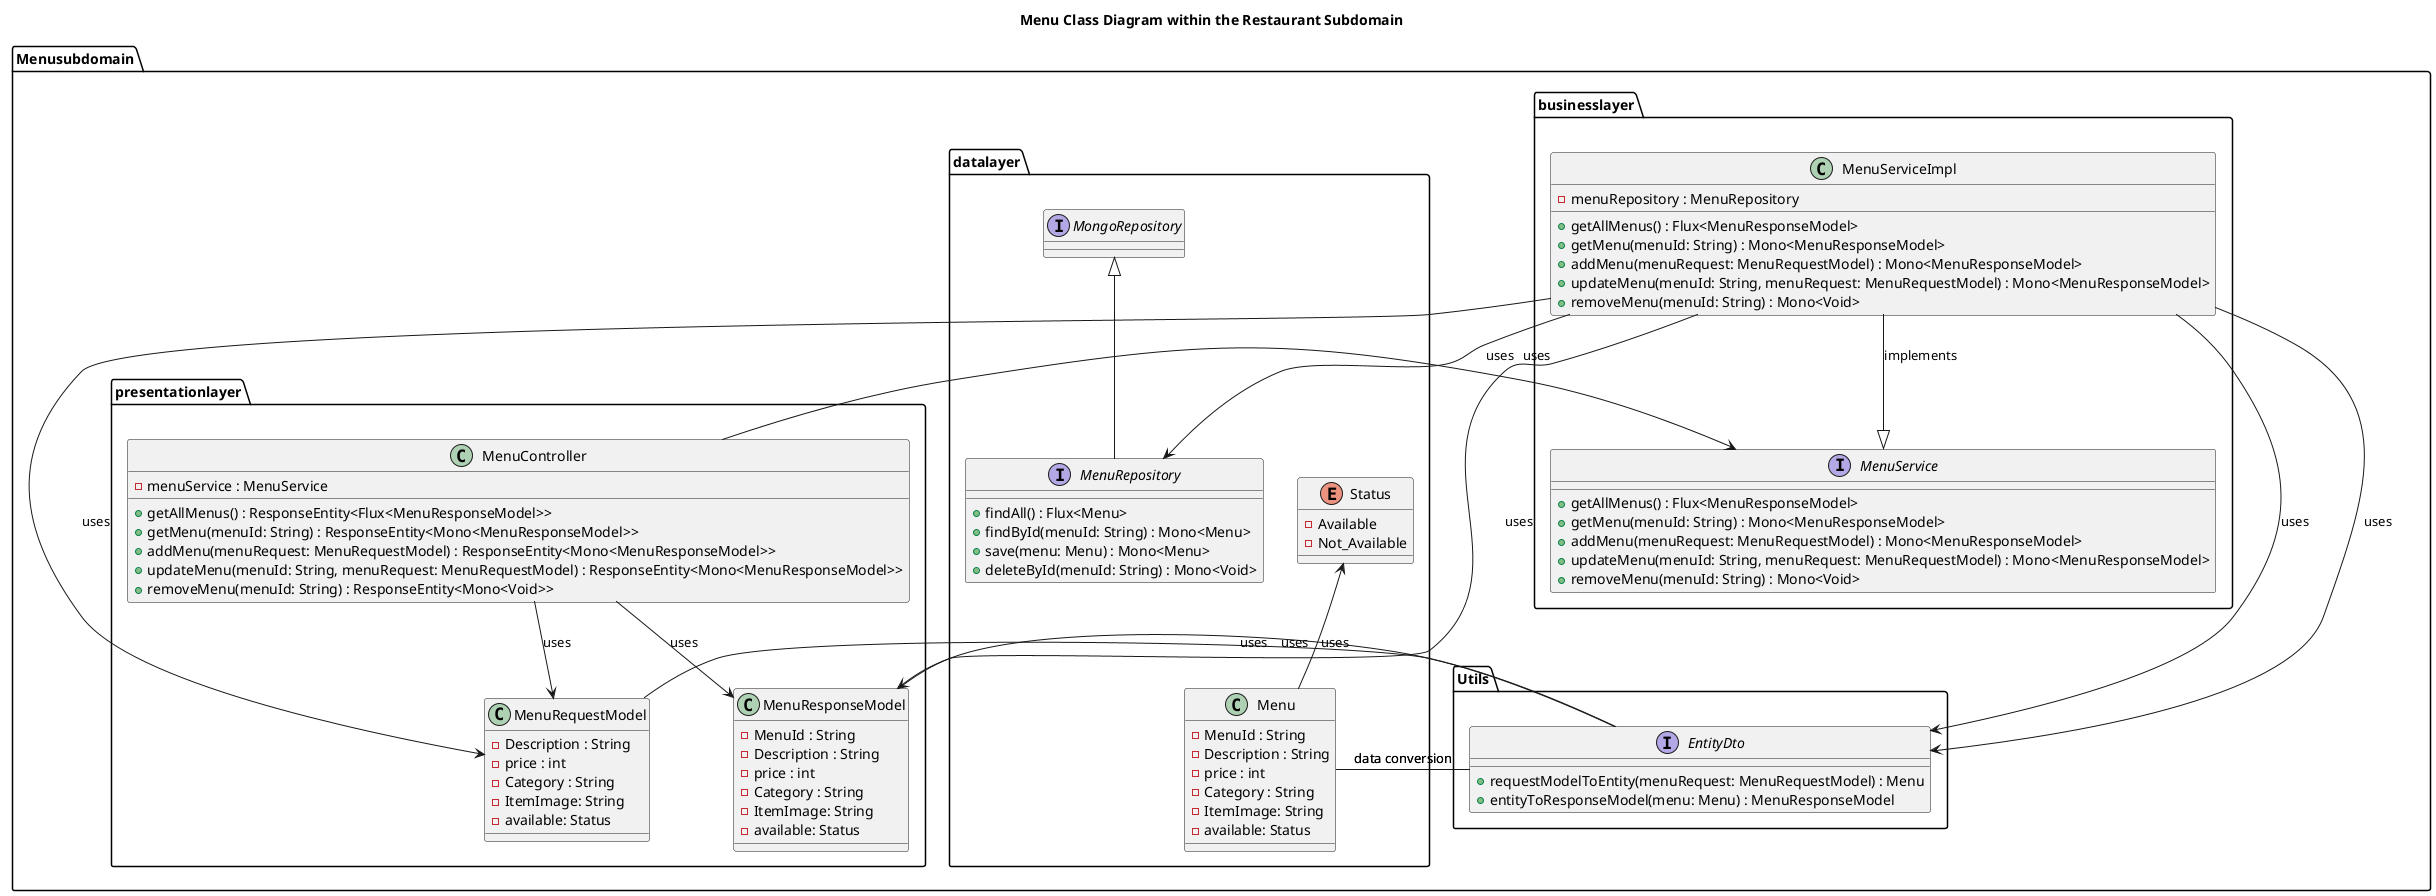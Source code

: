 @startuml
title Menu Class Diagram within the Restaurant Subdomain

package "Menusubdomain" {

    package "businesslayer" {
        interface MenuService {
            + getAllMenus() : Flux<MenuResponseModel>
            + getMenu(menuId: String) : Mono<MenuResponseModel>
            + addMenu(menuRequest: MenuRequestModel) : Mono<MenuResponseModel>
            + updateMenu(menuId: String, menuRequest: MenuRequestModel) : Mono<MenuResponseModel>
            + removeMenu(menuId: String) : Mono<Void>
        }

        class MenuServiceImpl {
            - menuRepository : MenuRepository
            + getAllMenus() : Flux<MenuResponseModel>
            + getMenu(menuId: String) : Mono<MenuResponseModel>
            + addMenu(menuRequest: MenuRequestModel) : Mono<MenuResponseModel>
            + updateMenu(menuId: String, menuRequest: MenuRequestModel) : Mono<MenuResponseModel>
            + removeMenu(menuId: String) : Mono<Void>
        }
    }

    package "datalayer" {
        class Menu {
            - MenuId : String
            - Description : String
            - price : int
            - Category : String
            - ItemImage: String
            - available: Status
        }

          enum Status {
                    - Available
                    - Not_Available
                }

        interface MenuRepository extends MongoRepository {
            + findAll() : Flux<Menu>
            + findById(menuId: String) : Mono<Menu>
            + save(menu: Menu) : Mono<Menu>
            + deleteById(menuId: String) : Mono<Void>
        }
    }

    package "Utils" {
        interface EntityDto {
            + requestModelToEntity(menuRequest: MenuRequestModel) : Menu
              + entityToResponseModel(menu: Menu) : MenuResponseModel
        }
    }

    package "presentationlayer" {
        class MenuRequestModel {
            - Description : String
            - price : int
            - Category : String
            - ItemImage: String
            - available: Status
        }

        class MenuResponseModel {
                - MenuId : String
                - Description : String
                - price : int
                - Category : String
                - ItemImage: String
                - available: Status
        }

        class MenuController {
            - menuService : MenuService
            + getAllMenus() : ResponseEntity<Flux<MenuResponseModel>>
            + getMenu(menuId: String) : ResponseEntity<Mono<MenuResponseModel>>
            + addMenu(menuRequest: MenuRequestModel) : ResponseEntity<Mono<MenuResponseModel>>
            + updateMenu(menuId: String, menuRequest: MenuRequestModel) : ResponseEntity<Mono<MenuResponseModel>>
            + removeMenu(menuId: String) : ResponseEntity<Mono<Void>>
        }
    }

    MenuServiceImpl -down-|> MenuService : implements
    MenuServiceImpl -down-> MenuRepository : uses
    MenuServiceImpl -down-> EntityDto : uses
    MenuServiceImpl -down-> EntityDto : uses
    MenuServiceImpl -down-> MenuRequestModel : uses
    MenuServiceImpl -down-> MenuResponseModel : uses
        EntityDto -left- MenuRequestModel : uses
        EntityDto -left- MenuResponseModel : uses

    EntityDto -left- Menu : data conversion
    EntityDto -right- Menu : data conversion
    MenuRepository -[hidden]-> Menu : data persistence
    MenuController -right-> MenuService : uses
    MenuController -down-> MenuRequestModel : uses
    MenuController -down-> MenuResponseModel : uses
    Menu -up-> Status : uses
}

@enduml
